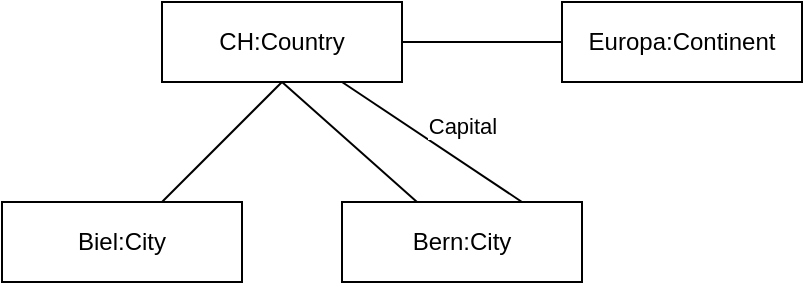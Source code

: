 <mxfile version="19.0.3" type="device"><diagram id="BU1jO7MRdNWmt7UArZ3F" name="Page-1"><mxGraphModel dx="582" dy="805" grid="1" gridSize="10" guides="1" tooltips="1" connect="1" arrows="1" fold="1" page="1" pageScale="1" pageWidth="827" pageHeight="1169" math="0" shadow="0"><root><mxCell id="0"/><mxCell id="1" parent="0"/><mxCell id="XIW_dhXvZ31hoTbbtLET-3" style="edgeStyle=orthogonalEdgeStyle;rounded=0;orthogonalLoop=1;jettySize=auto;html=1;entryX=0;entryY=0.5;entryDx=0;entryDy=0;endArrow=none;endFill=0;" edge="1" parent="1" source="XIW_dhXvZ31hoTbbtLET-1" target="XIW_dhXvZ31hoTbbtLET-2"><mxGeometry relative="1" as="geometry"/></mxCell><mxCell id="XIW_dhXvZ31hoTbbtLET-1" value="CH:Country" style="rounded=0;whiteSpace=wrap;html=1;" vertex="1" parent="1"><mxGeometry x="140" y="120" width="120" height="40" as="geometry"/></mxCell><mxCell id="XIW_dhXvZ31hoTbbtLET-2" value="Europa:Continent" style="rounded=0;whiteSpace=wrap;html=1;" vertex="1" parent="1"><mxGeometry x="340" y="120" width="120" height="40" as="geometry"/></mxCell><mxCell id="XIW_dhXvZ31hoTbbtLET-5" style="orthogonalLoop=1;jettySize=auto;html=1;endArrow=none;endFill=0;rounded=0;" edge="1" parent="1" source="XIW_dhXvZ31hoTbbtLET-4"><mxGeometry relative="1" as="geometry"><mxPoint x="200" y="160" as="targetPoint"/></mxGeometry></mxCell><mxCell id="XIW_dhXvZ31hoTbbtLET-4" value="Biel:City" style="rounded=0;whiteSpace=wrap;html=1;" vertex="1" parent="1"><mxGeometry x="60" y="220" width="120" height="40" as="geometry"/></mxCell><mxCell id="XIW_dhXvZ31hoTbbtLET-7" style="edgeStyle=none;rounded=0;orthogonalLoop=1;jettySize=auto;html=1;entryX=0.5;entryY=1;entryDx=0;entryDy=0;endArrow=none;endFill=0;" edge="1" parent="1" source="XIW_dhXvZ31hoTbbtLET-6" target="XIW_dhXvZ31hoTbbtLET-1"><mxGeometry relative="1" as="geometry"/></mxCell><mxCell id="XIW_dhXvZ31hoTbbtLET-9" style="edgeStyle=none;rounded=0;orthogonalLoop=1;jettySize=auto;html=1;entryX=0.75;entryY=1;entryDx=0;entryDy=0;endArrow=none;endFill=0;exitX=0.75;exitY=0;exitDx=0;exitDy=0;" edge="1" parent="1" source="XIW_dhXvZ31hoTbbtLET-6" target="XIW_dhXvZ31hoTbbtLET-1"><mxGeometry relative="1" as="geometry"/></mxCell><mxCell id="XIW_dhXvZ31hoTbbtLET-10" value="Capital" style="edgeLabel;html=1;align=center;verticalAlign=middle;resizable=0;points=[];" vertex="1" connectable="0" parent="XIW_dhXvZ31hoTbbtLET-9"><mxGeometry x="0.19" y="-3" relative="1" as="geometry"><mxPoint x="22" as="offset"/></mxGeometry></mxCell><mxCell id="XIW_dhXvZ31hoTbbtLET-6" value="Bern:City" style="rounded=0;whiteSpace=wrap;html=1;" vertex="1" parent="1"><mxGeometry x="230" y="220" width="120" height="40" as="geometry"/></mxCell><mxCell id="XIW_dhXvZ31hoTbbtLET-8" style="edgeStyle=none;rounded=0;orthogonalLoop=1;jettySize=auto;html=1;exitX=0.25;exitY=1;exitDx=0;exitDy=0;entryX=0.5;entryY=1;entryDx=0;entryDy=0;endArrow=none;endFill=0;" edge="1" parent="1" source="XIW_dhXvZ31hoTbbtLET-1" target="XIW_dhXvZ31hoTbbtLET-1"><mxGeometry relative="1" as="geometry"/></mxCell></root></mxGraphModel></diagram></mxfile>